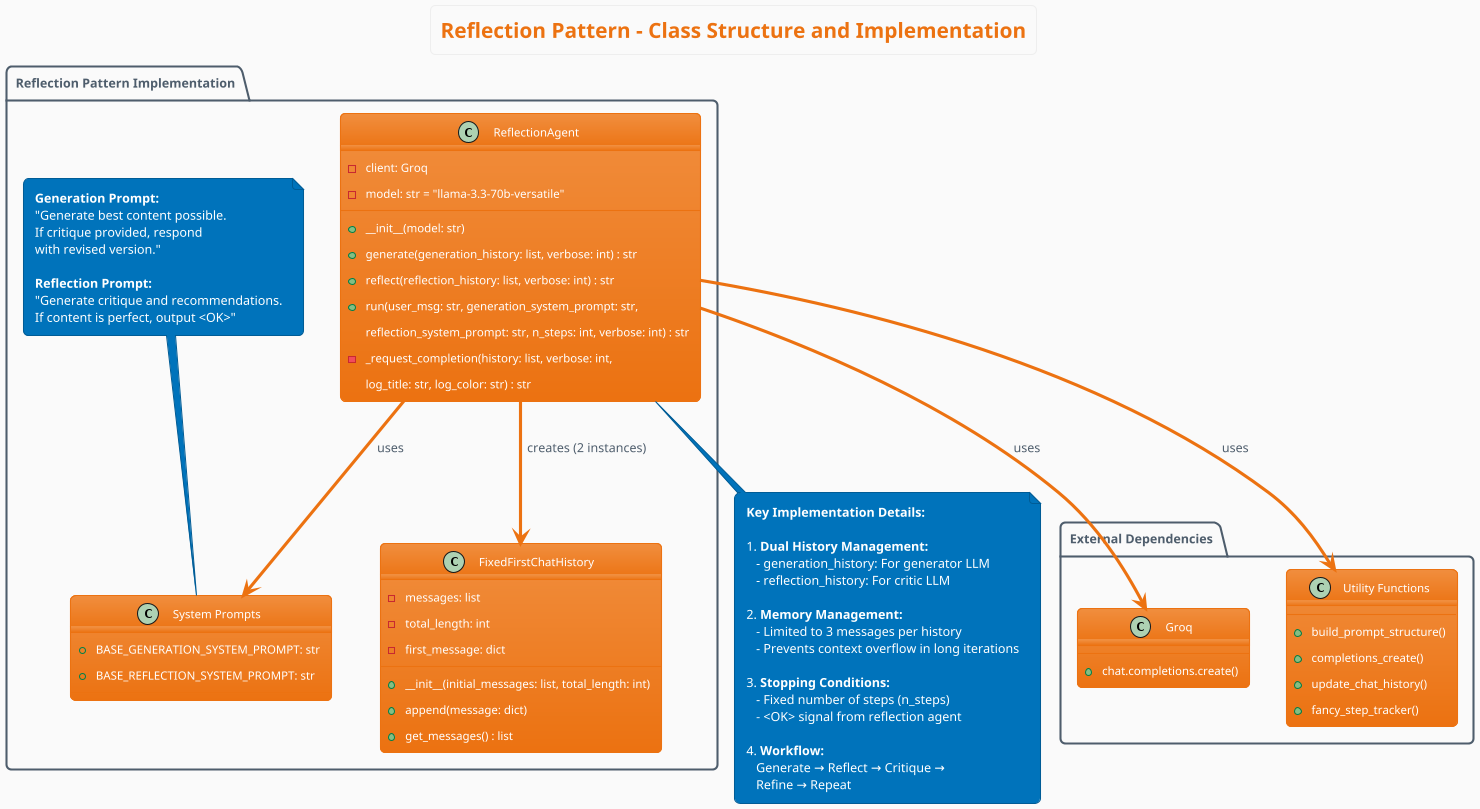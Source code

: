 @startuml reflection_pattern_class_diagram
!theme aws-orange
title Reflection Pattern - Class Structure and Implementation

skinparam backgroundColor #FAFAFA
skinparam roundcorner 10

package "Reflection Pattern Implementation" {
    
    class ReflectionAgent {
        - client: Groq
        - model: str = "llama-3.3-70b-versatile"
        
        + __init__(model: str)
        + generate(generation_history: list, verbose: int) : str
        + reflect(reflection_history: list, verbose: int) : str
        + run(user_msg: str, generation_system_prompt: str, 
              reflection_system_prompt: str, n_steps: int, verbose: int) : str
        - _request_completion(history: list, verbose: int, 
                            log_title: str, log_color: str) : str
    }
    
    class FixedFirstChatHistory {
        - messages: list
        - total_length: int
        - first_message: dict
        
        + __init__(initial_messages: list, total_length: int)
        + append(message: dict)
        + get_messages() : list
    }
    
    class "System Prompts" as prompts {
        + BASE_GENERATION_SYSTEM_PROMPT: str
        + BASE_REFLECTION_SYSTEM_PROMPT: str
    }
    
    note top of prompts
        **Generation Prompt:**
        "Generate best content possible.
        If critique provided, respond 
        with revised version."
        
        **Reflection Prompt:**
        "Generate critique and recommendations.
        If content is perfect, output <OK>"
    end note
}

package "External Dependencies" {
    class Groq {
        + chat.completions.create()
    }
    
    class "Utility Functions" as utils {
        + build_prompt_structure()
        + completions_create()
        + update_chat_history()
        + fancy_step_tracker()
    }
}

ReflectionAgent --> Groq : uses
ReflectionAgent --> FixedFirstChatHistory : creates (2 instances)
ReflectionAgent --> utils : uses
ReflectionAgent --> prompts : uses

note bottom of ReflectionAgent
    **Key Implementation Details:**
    
    1. **Dual History Management:**
       - generation_history: For generator LLM
       - reflection_history: For critic LLM
    
    2. **Memory Management:**
       - Limited to 3 messages per history
       - Prevents context overflow in long iterations
    
    3. **Stopping Conditions:**
       - Fixed number of steps (n_steps)
       - <OK> signal from reflection agent
    
    4. **Workflow:**
       Generate → Reflect → Critique → 
       Refine → Repeat
end note

@enduml
